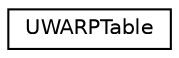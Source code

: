 digraph "Graphical Class Hierarchy"
{
 // LATEX_PDF_SIZE
  edge [fontname="Helvetica",fontsize="10",labelfontname="Helvetica",labelfontsize="10"];
  node [fontname="Helvetica",fontsize="10",shape=record];
  rankdir="LR";
  Node0 [label="UWARPTable",height=0.2,width=0.4,color="black", fillcolor="white", style="filled",URL="$classUWARPTable.html",tooltip="ARP table."];
}

